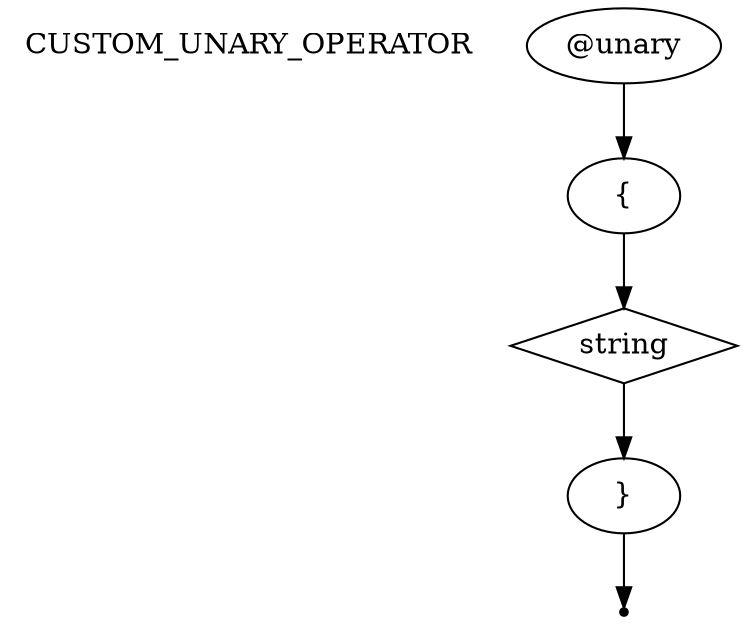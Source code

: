 digraph CUSTOM_UNARY_OPERATOR {
    start [label=CUSTOM_UNARY_OPERATOR shape=plaintext]
    custom_unary_prefix [label="@unary" shape=oval]
    br_open [label="{" shape=oval]
    string [label=string shape=diamond]
    br_close [label="}" shape=oval]
    end [label="" shape=point]

    custom_unary_prefix -> br_open
    br_open -> string
    string -> br_close
    br_close -> end
}